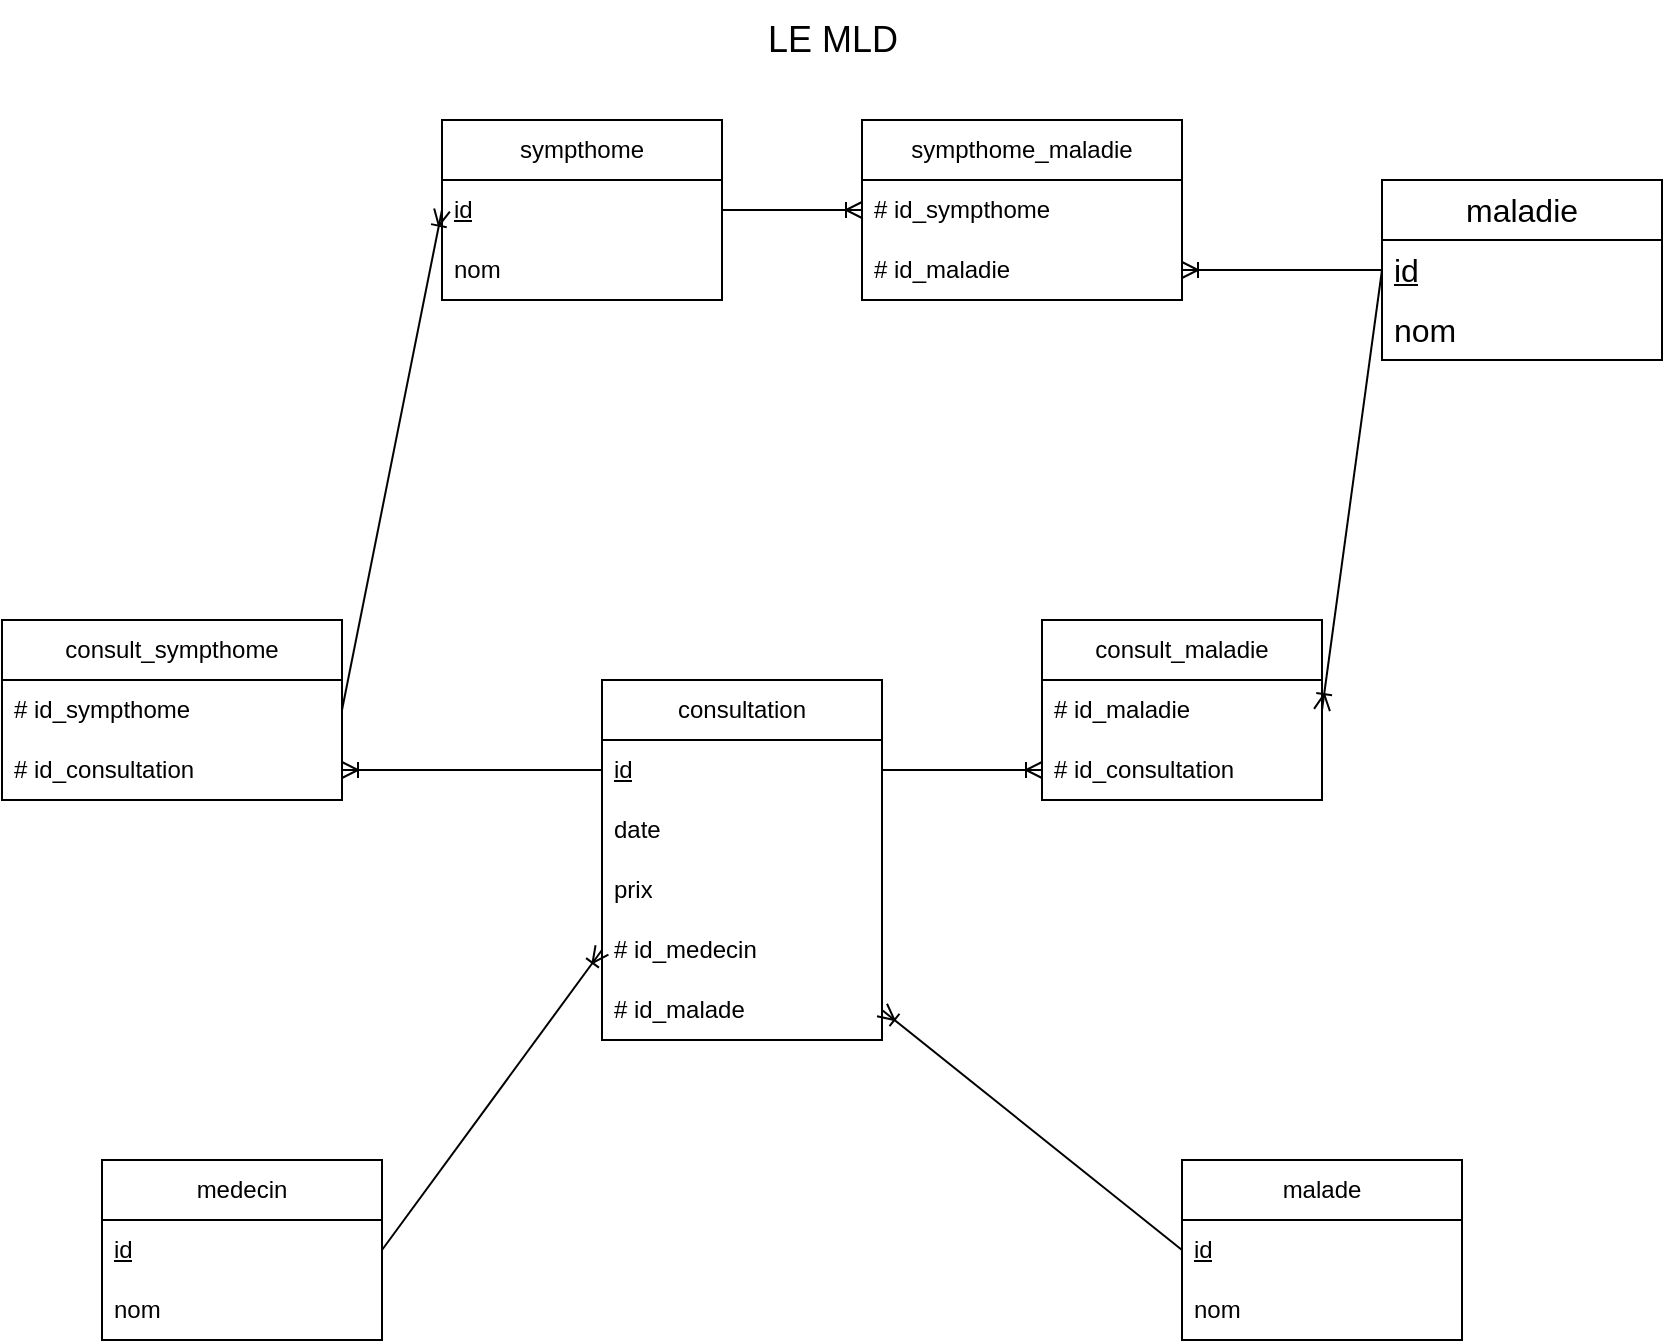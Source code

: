 <mxfile>
    <diagram id="ZMWKU5fHenXMO183q-m_" name="Page-1">
        <mxGraphModel dx="314" dy="314" grid="1" gridSize="10" guides="1" tooltips="1" connect="1" arrows="1" fold="1" page="1" pageScale="1" pageWidth="850" pageHeight="1100" math="0" shadow="0">
            <root>
                <mxCell id="0"/>
                <mxCell id="1" parent="0"/>
                <mxCell id="2" value="&lt;font style=&quot;font-size: 18px;&quot;&gt;LE MLD&lt;/font&gt;" style="text;html=1;align=center;verticalAlign=middle;resizable=0;points=[];autosize=1;strokeColor=none;fillColor=none;fontSize=12;" parent="1" vertex="1">
                    <mxGeometry x="380" y="20" width="90" height="40" as="geometry"/>
                </mxCell>
                <mxCell id="3" value="&lt;font style=&quot;font-size: 12px;&quot;&gt;medecin&lt;/font&gt;" style="swimlane;fontStyle=0;childLayout=stackLayout;horizontal=1;startSize=30;horizontalStack=0;resizeParent=1;resizeParentMax=0;resizeLast=0;collapsible=1;marginBottom=0;whiteSpace=wrap;html=1;fontSize=12;" parent="1" vertex="1">
                    <mxGeometry x="60" y="600" width="140" height="90" as="geometry"/>
                </mxCell>
                <mxCell id="4" value="&lt;font style=&quot;font-size: 12px;&quot;&gt;&lt;u style=&quot;font-size: 12px;&quot;&gt;id&lt;/u&gt;&lt;/font&gt;" style="text;strokeColor=none;fillColor=none;align=left;verticalAlign=middle;spacingLeft=4;spacingRight=4;overflow=hidden;points=[[0,0.5],[1,0.5]];portConstraint=eastwest;rotatable=0;whiteSpace=wrap;html=1;fontSize=12;" parent="3" vertex="1">
                    <mxGeometry y="30" width="140" height="30" as="geometry"/>
                </mxCell>
                <mxCell id="5" value="&lt;font style=&quot;font-size: 12px;&quot;&gt;nom&lt;/font&gt;" style="text;strokeColor=none;fillColor=none;align=left;verticalAlign=middle;spacingLeft=4;spacingRight=4;overflow=hidden;points=[[0,0.5],[1,0.5]];portConstraint=eastwest;rotatable=0;whiteSpace=wrap;html=1;fontSize=12;" parent="3" vertex="1">
                    <mxGeometry y="60" width="140" height="30" as="geometry"/>
                </mxCell>
                <mxCell id="7" value="consultation" style="swimlane;fontStyle=0;childLayout=stackLayout;horizontal=1;startSize=30;horizontalStack=0;resizeParent=1;resizeParentMax=0;resizeLast=0;collapsible=1;marginBottom=0;whiteSpace=wrap;html=1;fontSize=12;" parent="1" vertex="1">
                    <mxGeometry x="310" y="360" width="140" height="180" as="geometry"/>
                </mxCell>
                <mxCell id="8" value="&lt;u style=&quot;font-size: 12px;&quot;&gt;id&lt;/u&gt;" style="text;strokeColor=none;fillColor=none;align=left;verticalAlign=middle;spacingLeft=4;spacingRight=4;overflow=hidden;points=[[0,0.5],[1,0.5]];portConstraint=eastwest;rotatable=0;whiteSpace=wrap;html=1;fontSize=12;" parent="7" vertex="1">
                    <mxGeometry y="30" width="140" height="30" as="geometry"/>
                </mxCell>
                <mxCell id="9" value="date" style="text;strokeColor=none;fillColor=none;align=left;verticalAlign=middle;spacingLeft=4;spacingRight=4;overflow=hidden;points=[[0,0.5],[1,0.5]];portConstraint=eastwest;rotatable=0;whiteSpace=wrap;html=1;fontSize=12;" parent="7" vertex="1">
                    <mxGeometry y="60" width="140" height="30" as="geometry"/>
                </mxCell>
                <mxCell id="10" value="prix" style="text;strokeColor=none;fillColor=none;align=left;verticalAlign=middle;spacingLeft=4;spacingRight=4;overflow=hidden;points=[[0,0.5],[1,0.5]];portConstraint=eastwest;rotatable=0;whiteSpace=wrap;html=1;fontSize=12;" parent="7" vertex="1">
                    <mxGeometry y="90" width="140" height="30" as="geometry"/>
                </mxCell>
                <mxCell id="11" value="# id_medecin" style="text;strokeColor=none;fillColor=none;align=left;verticalAlign=middle;spacingLeft=4;spacingRight=4;overflow=hidden;points=[[0,0.5],[1,0.5]];portConstraint=eastwest;rotatable=0;whiteSpace=wrap;html=1;fontSize=12;" parent="7" vertex="1">
                    <mxGeometry y="120" width="140" height="30" as="geometry"/>
                </mxCell>
                <mxCell id="12" value="# id_malade" style="text;strokeColor=none;fillColor=none;align=left;verticalAlign=middle;spacingLeft=4;spacingRight=4;overflow=hidden;points=[[0,0.5],[1,0.5]];portConstraint=eastwest;rotatable=0;whiteSpace=wrap;html=1;fontSize=12;" parent="7" vertex="1">
                    <mxGeometry y="150" width="140" height="30" as="geometry"/>
                </mxCell>
                <mxCell id="13" value="malade" style="swimlane;fontStyle=0;childLayout=stackLayout;horizontal=1;startSize=30;horizontalStack=0;resizeParent=1;resizeParentMax=0;resizeLast=0;collapsible=1;marginBottom=0;whiteSpace=wrap;html=1;fontSize=12;" parent="1" vertex="1">
                    <mxGeometry x="600" y="600" width="140" height="90" as="geometry"/>
                </mxCell>
                <mxCell id="14" value="&lt;u style=&quot;font-size: 12px;&quot;&gt;id&lt;/u&gt;" style="text;strokeColor=none;fillColor=none;align=left;verticalAlign=middle;spacingLeft=4;spacingRight=4;overflow=hidden;points=[[0,0.5],[1,0.5]];portConstraint=eastwest;rotatable=0;whiteSpace=wrap;html=1;fontSize=12;" parent="13" vertex="1">
                    <mxGeometry y="30" width="140" height="30" as="geometry"/>
                </mxCell>
                <mxCell id="15" value="nom" style="text;strokeColor=none;fillColor=none;align=left;verticalAlign=middle;spacingLeft=4;spacingRight=4;overflow=hidden;points=[[0,0.5],[1,0.5]];portConstraint=eastwest;rotatable=0;whiteSpace=wrap;html=1;fontSize=12;" parent="13" vertex="1">
                    <mxGeometry y="60" width="140" height="30" as="geometry"/>
                </mxCell>
                <mxCell id="17" style="edgeStyle=none;html=1;exitX=0;exitY=0.5;exitDx=0;exitDy=0;entryX=1;entryY=0.5;entryDx=0;entryDy=0;fontSize=12;endArrow=ERoneToMany;endFill=0;" parent="1" source="14" target="12" edge="1">
                    <mxGeometry relative="1" as="geometry"/>
                </mxCell>
                <mxCell id="18" style="edgeStyle=none;html=1;exitX=1;exitY=0.5;exitDx=0;exitDy=0;entryX=0;entryY=0.5;entryDx=0;entryDy=0;fontSize=12;endArrow=ERoneToMany;endFill=0;" parent="1" source="4" target="11" edge="1">
                    <mxGeometry relative="1" as="geometry"/>
                </mxCell>
                <mxCell id="19" value="sympthome" style="swimlane;fontStyle=0;childLayout=stackLayout;horizontal=1;startSize=30;horizontalStack=0;resizeParent=1;resizeParentMax=0;resizeLast=0;collapsible=1;marginBottom=0;whiteSpace=wrap;html=1;fontSize=12;" parent="1" vertex="1">
                    <mxGeometry x="230" y="80" width="140" height="90" as="geometry"/>
                </mxCell>
                <mxCell id="20" value="&lt;u style=&quot;font-size: 12px;&quot;&gt;id&lt;/u&gt;" style="text;strokeColor=none;fillColor=none;align=left;verticalAlign=middle;spacingLeft=4;spacingRight=4;overflow=hidden;points=[[0,0.5],[1,0.5]];portConstraint=eastwest;rotatable=0;whiteSpace=wrap;html=1;fontSize=12;" parent="19" vertex="1">
                    <mxGeometry y="30" width="140" height="30" as="geometry"/>
                </mxCell>
                <mxCell id="21" value="nom" style="text;strokeColor=none;fillColor=none;align=left;verticalAlign=middle;spacingLeft=4;spacingRight=4;overflow=hidden;points=[[0,0.5],[1,0.5]];portConstraint=eastwest;rotatable=0;whiteSpace=wrap;html=1;fontSize=12;" parent="19" vertex="1">
                    <mxGeometry y="60" width="140" height="30" as="geometry"/>
                </mxCell>
                <mxCell id="23" value="maladie" style="swimlane;fontStyle=0;childLayout=stackLayout;horizontal=1;startSize=30;horizontalStack=0;resizeParent=1;resizeParentMax=0;resizeLast=0;collapsible=1;marginBottom=0;whiteSpace=wrap;html=1;fontSize=16;" parent="1" vertex="1">
                    <mxGeometry x="700" y="110" width="140" height="90" as="geometry"/>
                </mxCell>
                <mxCell id="24" value="&lt;u&gt;id&lt;/u&gt;" style="text;strokeColor=none;fillColor=none;align=left;verticalAlign=middle;spacingLeft=4;spacingRight=4;overflow=hidden;points=[[0,0.5],[1,0.5]];portConstraint=eastwest;rotatable=0;whiteSpace=wrap;html=1;fontSize=16;" parent="23" vertex="1">
                    <mxGeometry y="30" width="140" height="30" as="geometry"/>
                </mxCell>
                <mxCell id="25" value="nom" style="text;strokeColor=none;fillColor=none;align=left;verticalAlign=middle;spacingLeft=4;spacingRight=4;overflow=hidden;points=[[0,0.5],[1,0.5]];portConstraint=eastwest;rotatable=0;whiteSpace=wrap;html=1;fontSize=16;" parent="23" vertex="1">
                    <mxGeometry y="60" width="140" height="30" as="geometry"/>
                </mxCell>
                <mxCell id="27" value="sympthome_maladie" style="swimlane;fontStyle=0;childLayout=stackLayout;horizontal=1;startSize=30;horizontalStack=0;resizeParent=1;resizeParentMax=0;resizeLast=0;collapsible=1;marginBottom=0;whiteSpace=wrap;html=1;fontSize=12;" parent="1" vertex="1">
                    <mxGeometry x="440" y="80" width="160" height="90" as="geometry"/>
                </mxCell>
                <mxCell id="28" value="# id_sympthome" style="text;strokeColor=none;fillColor=none;align=left;verticalAlign=middle;spacingLeft=4;spacingRight=4;overflow=hidden;points=[[0,0.5],[1,0.5]];portConstraint=eastwest;rotatable=0;whiteSpace=wrap;html=1;fontSize=12;" parent="27" vertex="1">
                    <mxGeometry y="30" width="160" height="30" as="geometry"/>
                </mxCell>
                <mxCell id="29" value="# id_maladie" style="text;strokeColor=none;fillColor=none;align=left;verticalAlign=middle;spacingLeft=4;spacingRight=4;overflow=hidden;points=[[0,0.5],[1,0.5]];portConstraint=eastwest;rotatable=0;whiteSpace=wrap;html=1;fontSize=12;" parent="27" vertex="1">
                    <mxGeometry y="60" width="160" height="30" as="geometry"/>
                </mxCell>
                <mxCell id="31" style="edgeStyle=none;html=1;exitX=1;exitY=0.5;exitDx=0;exitDy=0;entryX=0;entryY=0.5;entryDx=0;entryDy=0;fontSize=12;endArrow=ERoneToMany;endFill=0;" parent="1" source="20" target="28" edge="1">
                    <mxGeometry relative="1" as="geometry"/>
                </mxCell>
                <mxCell id="32" style="edgeStyle=none;html=1;exitX=0;exitY=0.5;exitDx=0;exitDy=0;entryX=1;entryY=0.5;entryDx=0;entryDy=0;fontSize=12;endArrow=ERoneToMany;endFill=0;" parent="1" source="24" target="29" edge="1">
                    <mxGeometry relative="1" as="geometry"/>
                </mxCell>
                <mxCell id="33" value="consult_sympthome" style="swimlane;fontStyle=0;childLayout=stackLayout;horizontal=1;startSize=30;horizontalStack=0;resizeParent=1;resizeParentMax=0;resizeLast=0;collapsible=1;marginBottom=0;whiteSpace=wrap;html=1;fontSize=12;" parent="1" vertex="1">
                    <mxGeometry x="10" y="330" width="170" height="90" as="geometry"/>
                </mxCell>
                <mxCell id="34" value="# id_sympthome" style="text;strokeColor=none;fillColor=none;align=left;verticalAlign=middle;spacingLeft=4;spacingRight=4;overflow=hidden;points=[[0,0.5],[1,0.5]];portConstraint=eastwest;rotatable=0;whiteSpace=wrap;html=1;fontSize=12;" parent="33" vertex="1">
                    <mxGeometry y="30" width="170" height="30" as="geometry"/>
                </mxCell>
                <mxCell id="35" value="# id_consultation" style="text;strokeColor=none;fillColor=none;align=left;verticalAlign=middle;spacingLeft=4;spacingRight=4;overflow=hidden;points=[[0,0.5],[1,0.5]];portConstraint=eastwest;rotatable=0;whiteSpace=wrap;html=1;fontSize=12;" parent="33" vertex="1">
                    <mxGeometry y="60" width="170" height="30" as="geometry"/>
                </mxCell>
                <mxCell id="37" style="edgeStyle=none;html=1;exitX=0;exitY=0.5;exitDx=0;exitDy=0;entryX=1;entryY=0.5;entryDx=0;entryDy=0;fontSize=12;endArrow=ERoneToMany;endFill=0;" parent="1" source="8" target="35" edge="1">
                    <mxGeometry relative="1" as="geometry"/>
                </mxCell>
                <mxCell id="39" value="consult_maladie" style="swimlane;fontStyle=0;childLayout=stackLayout;horizontal=1;startSize=30;horizontalStack=0;resizeParent=1;resizeParentMax=0;resizeLast=0;collapsible=1;marginBottom=0;whiteSpace=wrap;html=1;fontSize=12;" parent="1" vertex="1">
                    <mxGeometry x="530" y="330" width="140" height="90" as="geometry"/>
                </mxCell>
                <mxCell id="40" value="# id_maladie" style="text;strokeColor=none;fillColor=none;align=left;verticalAlign=middle;spacingLeft=4;spacingRight=4;overflow=hidden;points=[[0,0.5],[1,0.5]];portConstraint=eastwest;rotatable=0;whiteSpace=wrap;html=1;fontSize=12;" parent="39" vertex="1">
                    <mxGeometry y="30" width="140" height="30" as="geometry"/>
                </mxCell>
                <mxCell id="41" value="# id_consultation" style="text;strokeColor=none;fillColor=none;align=left;verticalAlign=middle;spacingLeft=4;spacingRight=4;overflow=hidden;points=[[0,0.5],[1,0.5]];portConstraint=eastwest;rotatable=0;whiteSpace=wrap;html=1;fontSize=12;" parent="39" vertex="1">
                    <mxGeometry y="60" width="140" height="30" as="geometry"/>
                </mxCell>
                <mxCell id="43" style="edgeStyle=none;html=1;exitX=0;exitY=0.5;exitDx=0;exitDy=0;entryX=1;entryY=0.5;entryDx=0;entryDy=0;fontSize=12;endArrow=ERoneToMany;endFill=0;" parent="1" source="24" target="40" edge="1">
                    <mxGeometry relative="1" as="geometry"/>
                </mxCell>
                <mxCell id="44" style="edgeStyle=none;html=1;exitX=1;exitY=0.5;exitDx=0;exitDy=0;entryX=0;entryY=0.5;entryDx=0;entryDy=0;fontSize=12;endArrow=ERoneToMany;endFill=0;" parent="1" source="8" target="41" edge="1">
                    <mxGeometry relative="1" as="geometry"/>
                </mxCell>
                <mxCell id="45" style="edgeStyle=none;html=1;exitX=1;exitY=0.5;exitDx=0;exitDy=0;entryX=0;entryY=0.5;entryDx=0;entryDy=0;fontSize=12;endArrow=ERoneToMany;endFill=0;" parent="1" source="34" target="20" edge="1">
                    <mxGeometry relative="1" as="geometry"/>
                </mxCell>
            </root>
        </mxGraphModel>
    </diagram>
</mxfile>